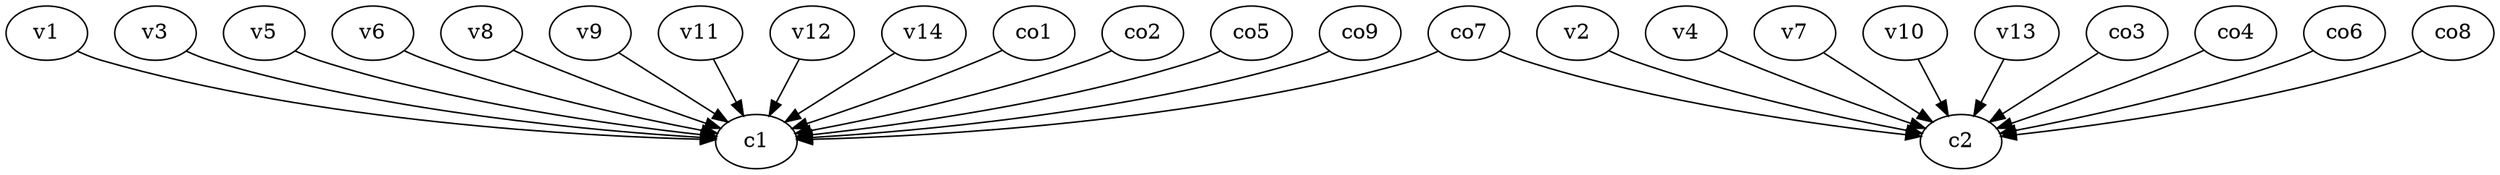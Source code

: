 strict digraph  {
c1;
c2;
v1;
v2;
v3;
v4;
v5;
v6;
v7;
v8;
v9;
v10;
v11;
v12;
v13;
v14;
co1;
co2;
co3;
co4;
co5;
co6;
co7;
co8;
co9;
v1 -> c1  [weight=1];
v2 -> c2  [weight=1];
v3 -> c1  [weight=1];
v4 -> c2  [weight=1];
v5 -> c1  [weight=1];
v6 -> c1  [weight=1];
v7 -> c2  [weight=1];
v8 -> c1  [weight=1];
v9 -> c1  [weight=1];
v10 -> c2  [weight=1];
v11 -> c1  [weight=1];
v12 -> c1  [weight=1];
v13 -> c2  [weight=1];
v14 -> c1  [weight=1];
co1 -> c1  [weight=1];
co2 -> c1  [weight=1];
co3 -> c2  [weight=1];
co4 -> c2  [weight=1];
co5 -> c1  [weight=1];
co6 -> c2  [weight=1];
co7 -> c1  [weight=1];
co7 -> c2  [weight=1];
co8 -> c2  [weight=1];
co9 -> c1  [weight=1];
}
